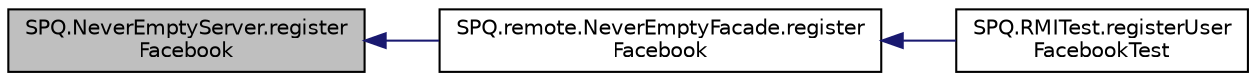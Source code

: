 digraph "SPQ.NeverEmptyServer.registerFacebook"
{
  edge [fontname="Helvetica",fontsize="10",labelfontname="Helvetica",labelfontsize="10"];
  node [fontname="Helvetica",fontsize="10",shape=record];
  rankdir="LR";
  Node37 [label="SPQ.NeverEmptyServer.register\lFacebook",height=0.2,width=0.4,color="black", fillcolor="grey75", style="filled", fontcolor="black"];
  Node37 -> Node38 [dir="back",color="midnightblue",fontsize="10",style="solid",fontname="Helvetica"];
  Node38 [label="SPQ.remote.NeverEmptyFacade.register\lFacebook",height=0.2,width=0.4,color="black", fillcolor="white", style="filled",URL="$class_s_p_q_1_1remote_1_1_never_empty_facade.html#aa9845001ecd5228135d64415a4c12b20"];
  Node38 -> Node39 [dir="back",color="midnightblue",fontsize="10",style="solid",fontname="Helvetica"];
  Node39 [label="SPQ.RMITest.registerUser\lFacebookTest",height=0.2,width=0.4,color="black", fillcolor="white", style="filled",URL="$class_s_p_q_1_1_r_m_i_test.html#aaba807356f43d06d07e10da5ce5a53c6"];
}
